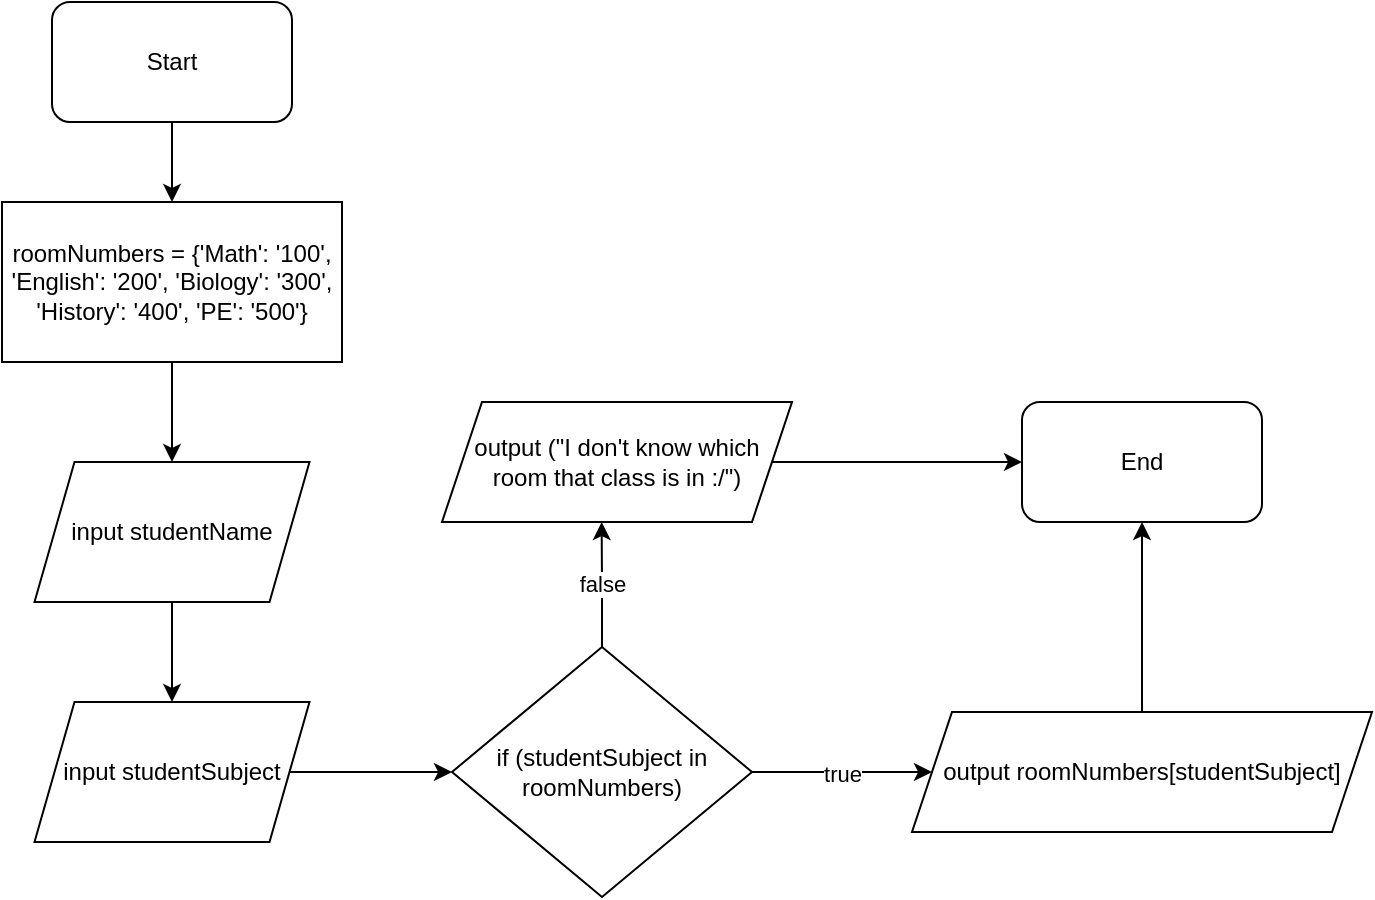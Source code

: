 <mxfile version="21.7.5" type="device">
  <diagram name="Page-1" id="MWCXWNmF7rS50jj2hBTX">
    <mxGraphModel dx="1290" dy="566" grid="1" gridSize="10" guides="1" tooltips="1" connect="1" arrows="1" fold="1" page="1" pageScale="1" pageWidth="850" pageHeight="1100" math="0" shadow="0">
      <root>
        <mxCell id="0" />
        <mxCell id="1" parent="0" />
        <mxCell id="_m_3Wq6KI0BY99u_m2Fb-5" style="edgeStyle=orthogonalEdgeStyle;rounded=0;orthogonalLoop=1;jettySize=auto;html=1;exitX=0.5;exitY=1;exitDx=0;exitDy=0;entryX=0.5;entryY=0;entryDx=0;entryDy=0;" edge="1" parent="1" source="_m_3Wq6KI0BY99u_m2Fb-1" target="_m_3Wq6KI0BY99u_m2Fb-2">
          <mxGeometry relative="1" as="geometry" />
        </mxCell>
        <mxCell id="_m_3Wq6KI0BY99u_m2Fb-1" value="Start" style="rounded=1;whiteSpace=wrap;html=1;" vertex="1" parent="1">
          <mxGeometry x="120" y="30" width="120" height="60" as="geometry" />
        </mxCell>
        <mxCell id="_m_3Wq6KI0BY99u_m2Fb-6" style="edgeStyle=orthogonalEdgeStyle;rounded=0;orthogonalLoop=1;jettySize=auto;html=1;exitX=0.5;exitY=1;exitDx=0;exitDy=0;entryX=0.5;entryY=0;entryDx=0;entryDy=0;" edge="1" parent="1" source="_m_3Wq6KI0BY99u_m2Fb-2" target="_m_3Wq6KI0BY99u_m2Fb-3">
          <mxGeometry relative="1" as="geometry" />
        </mxCell>
        <mxCell id="_m_3Wq6KI0BY99u_m2Fb-2" value="roomNumbers = {&#39;Math&#39;: &#39;100&#39;, &#39;English&#39;: &#39;200&#39;, &#39;Biology&#39;: &#39;300&#39;, &#39;History&#39;: &#39;400&#39;, &#39;PE&#39;: &#39;500&#39;}" style="rounded=0;whiteSpace=wrap;html=1;" vertex="1" parent="1">
          <mxGeometry x="95" y="130" width="170" height="80" as="geometry" />
        </mxCell>
        <mxCell id="_m_3Wq6KI0BY99u_m2Fb-7" style="edgeStyle=orthogonalEdgeStyle;rounded=0;orthogonalLoop=1;jettySize=auto;html=1;exitX=0.5;exitY=1;exitDx=0;exitDy=0;" edge="1" parent="1" source="_m_3Wq6KI0BY99u_m2Fb-3">
          <mxGeometry relative="1" as="geometry">
            <mxPoint x="180" y="380" as="targetPoint" />
          </mxGeometry>
        </mxCell>
        <mxCell id="_m_3Wq6KI0BY99u_m2Fb-3" value="input studentName" style="shape=parallelogram;perimeter=parallelogramPerimeter;whiteSpace=wrap;html=1;fixedSize=1;" vertex="1" parent="1">
          <mxGeometry x="111.25" y="260" width="137.5" height="70" as="geometry" />
        </mxCell>
        <mxCell id="_m_3Wq6KI0BY99u_m2Fb-9" style="edgeStyle=orthogonalEdgeStyle;rounded=0;orthogonalLoop=1;jettySize=auto;html=1;exitX=1;exitY=0.5;exitDx=0;exitDy=0;entryX=0;entryY=0.5;entryDx=0;entryDy=0;" edge="1" parent="1" source="_m_3Wq6KI0BY99u_m2Fb-4" target="_m_3Wq6KI0BY99u_m2Fb-8">
          <mxGeometry relative="1" as="geometry" />
        </mxCell>
        <mxCell id="_m_3Wq6KI0BY99u_m2Fb-4" value="input studentSubject" style="shape=parallelogram;perimeter=parallelogramPerimeter;whiteSpace=wrap;html=1;fixedSize=1;" vertex="1" parent="1">
          <mxGeometry x="111.25" y="380" width="137.5" height="70" as="geometry" />
        </mxCell>
        <mxCell id="_m_3Wq6KI0BY99u_m2Fb-10" value="true" style="edgeStyle=orthogonalEdgeStyle;rounded=0;orthogonalLoop=1;jettySize=auto;html=1;exitX=1;exitY=0.5;exitDx=0;exitDy=0;" edge="1" parent="1" source="_m_3Wq6KI0BY99u_m2Fb-8">
          <mxGeometry relative="1" as="geometry">
            <mxPoint x="560" y="415" as="targetPoint" />
          </mxGeometry>
        </mxCell>
        <mxCell id="_m_3Wq6KI0BY99u_m2Fb-11" value="false" style="edgeStyle=orthogonalEdgeStyle;rounded=0;orthogonalLoop=1;jettySize=auto;html=1;exitX=0.5;exitY=0;exitDx=0;exitDy=0;" edge="1" parent="1" source="_m_3Wq6KI0BY99u_m2Fb-8">
          <mxGeometry relative="1" as="geometry">
            <mxPoint x="394.828" y="290" as="targetPoint" />
          </mxGeometry>
        </mxCell>
        <mxCell id="_m_3Wq6KI0BY99u_m2Fb-8" value="if (studentSubject in roomNumbers)" style="rhombus;whiteSpace=wrap;html=1;" vertex="1" parent="1">
          <mxGeometry x="320" y="352.5" width="150" height="125" as="geometry" />
        </mxCell>
        <mxCell id="_m_3Wq6KI0BY99u_m2Fb-16" style="edgeStyle=orthogonalEdgeStyle;rounded=0;orthogonalLoop=1;jettySize=auto;html=1;exitX=1;exitY=0.5;exitDx=0;exitDy=0;entryX=0;entryY=0.5;entryDx=0;entryDy=0;" edge="1" parent="1" source="_m_3Wq6KI0BY99u_m2Fb-12" target="_m_3Wq6KI0BY99u_m2Fb-14">
          <mxGeometry relative="1" as="geometry" />
        </mxCell>
        <mxCell id="_m_3Wq6KI0BY99u_m2Fb-12" value="output (&quot;I don&#39;t know which room that class is in :/&quot;)" style="shape=parallelogram;perimeter=parallelogramPerimeter;whiteSpace=wrap;html=1;fixedSize=1;" vertex="1" parent="1">
          <mxGeometry x="315" y="230" width="175" height="60" as="geometry" />
        </mxCell>
        <mxCell id="_m_3Wq6KI0BY99u_m2Fb-15" style="edgeStyle=orthogonalEdgeStyle;rounded=0;orthogonalLoop=1;jettySize=auto;html=1;exitX=0.5;exitY=0;exitDx=0;exitDy=0;entryX=0.5;entryY=1;entryDx=0;entryDy=0;" edge="1" parent="1" source="_m_3Wq6KI0BY99u_m2Fb-13" target="_m_3Wq6KI0BY99u_m2Fb-14">
          <mxGeometry relative="1" as="geometry" />
        </mxCell>
        <mxCell id="_m_3Wq6KI0BY99u_m2Fb-13" value="output roomNumbers[studentSubject]" style="shape=parallelogram;perimeter=parallelogramPerimeter;whiteSpace=wrap;html=1;fixedSize=1;" vertex="1" parent="1">
          <mxGeometry x="550" y="385" width="230" height="60" as="geometry" />
        </mxCell>
        <mxCell id="_m_3Wq6KI0BY99u_m2Fb-14" value="End" style="rounded=1;whiteSpace=wrap;html=1;" vertex="1" parent="1">
          <mxGeometry x="605" y="230" width="120" height="60" as="geometry" />
        </mxCell>
      </root>
    </mxGraphModel>
  </diagram>
</mxfile>
